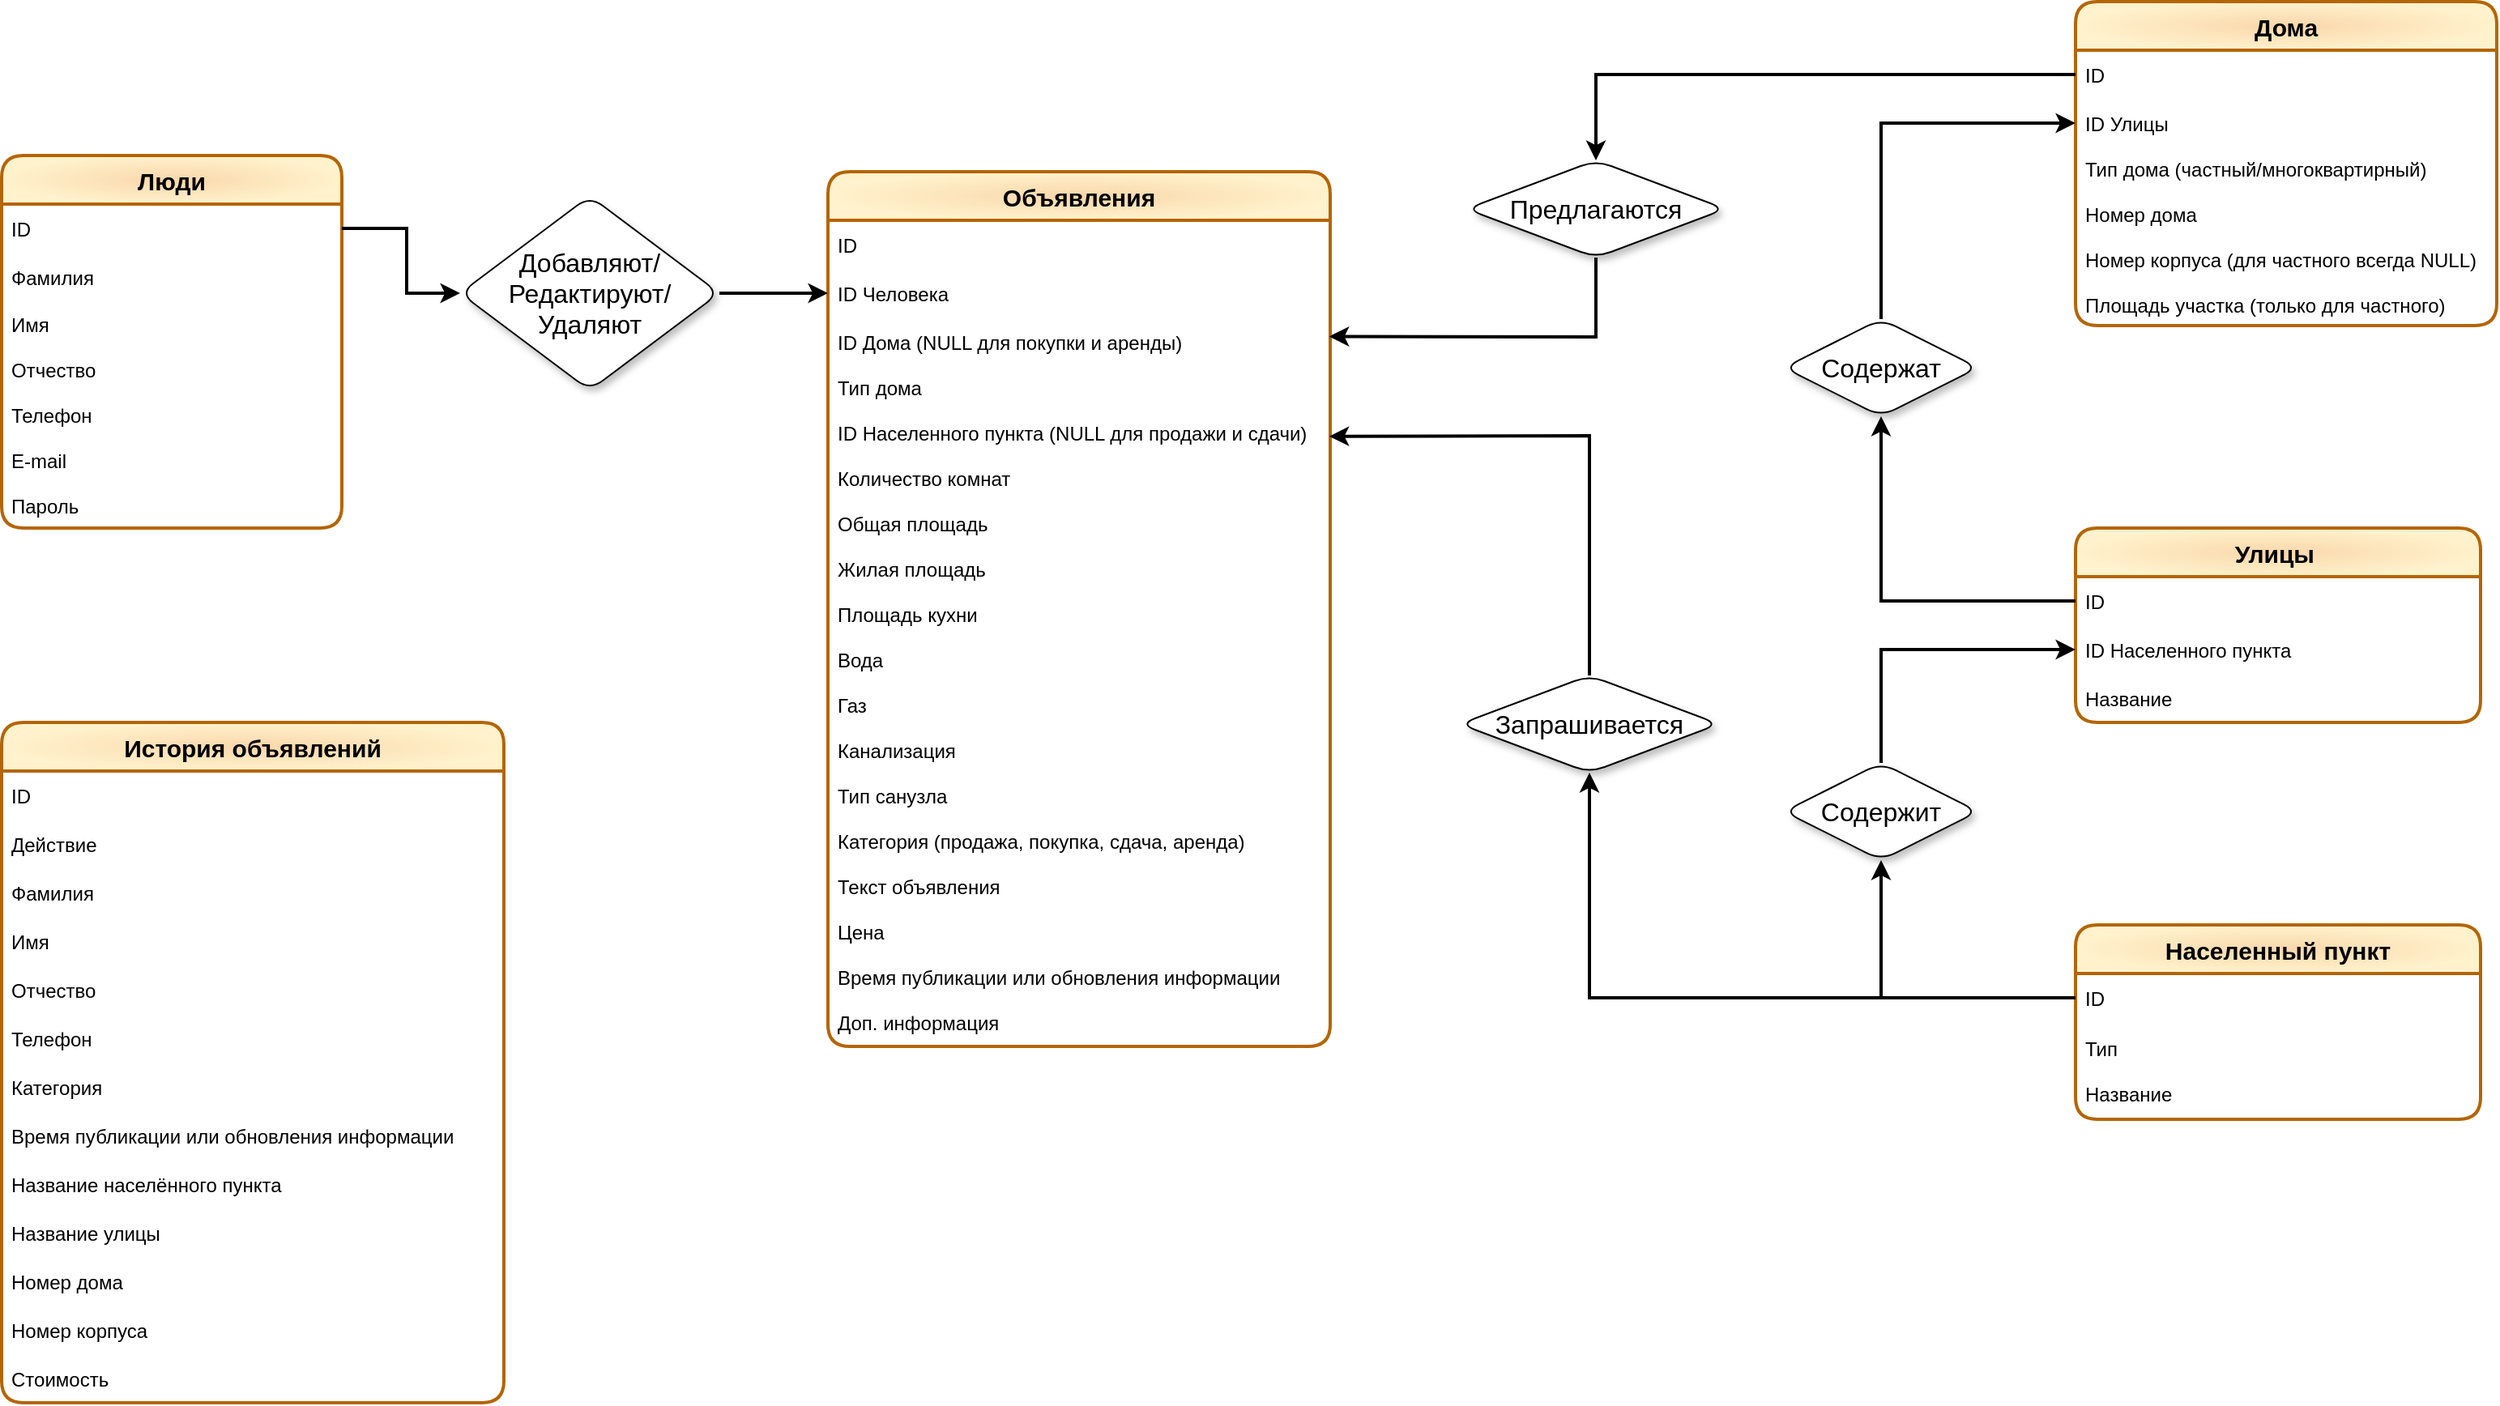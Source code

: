 <mxfile version="15.8.4" type="device"><diagram id="E4Vt9tBXp1-TW4Tuaamr" name="Entity-Relationship diagram"><mxGraphModel dx="1838" dy="1215" grid="0" gridSize="10" guides="1" tooltips="1" connect="1" arrows="1" fold="1" page="0" pageScale="1" pageWidth="413" pageHeight="583" math="0" shadow="0"><root><mxCell id="0"/><mxCell id="1" parent="0"/><mxCell id="mnaWk24Pl-O414aMxW3e-1" value="Дома" style="swimlane;fontStyle=1;childLayout=stackLayout;horizontal=1;startSize=30;horizontalStack=0;resizeParent=1;resizeParentMax=0;resizeLast=0;collapsible=1;marginBottom=0;rounded=1;fillColor=#fad7ac;strokeColor=#b46504;strokeWidth=2;gradientDirection=radial;gradientColor=#FFF2CC;sketch=0;swimlaneFillColor=default;verticalAlign=middle;align=center;labelPosition=center;verticalLabelPosition=middle;labelBorderColor=none;fontSize=15;" parent="1" vertex="1"><mxGeometry x="1360" y="90" width="260" height="200" as="geometry"/></mxCell><mxCell id="mnaWk24Pl-O414aMxW3e-2" value="ID" style="text;strokeColor=none;fillColor=none;align=left;verticalAlign=middle;spacingLeft=4;spacingRight=4;overflow=hidden;points=[[0,0.5],[1,0.5]];portConstraint=eastwest;rotatable=0;" parent="mnaWk24Pl-O414aMxW3e-1" vertex="1"><mxGeometry y="30" width="260" height="30" as="geometry"/></mxCell><mxCell id="mnaWk24Pl-O414aMxW3e-3" value="ID Улицы" style="text;strokeColor=none;fillColor=none;align=left;verticalAlign=middle;spacingLeft=4;spacingRight=4;overflow=hidden;points=[[0,0.5],[1,0.5]];portConstraint=eastwest;rotatable=0;" parent="mnaWk24Pl-O414aMxW3e-1" vertex="1"><mxGeometry y="60" width="260" height="30" as="geometry"/></mxCell><mxCell id="mnaWk24Pl-O414aMxW3e-4" value="Тип дома (частный/многоквартирный)&#10;&#10;Номер дома&#10;&#10;Номер корпуса (для частного всегда NULL)&#10;&#10;Площадь учаcтка (только для частного)" style="text;strokeColor=none;fillColor=none;align=left;verticalAlign=middle;spacingLeft=4;spacingRight=4;overflow=hidden;points=[[0,0.5],[1,0.5]];portConstraint=eastwest;rotatable=0;" parent="mnaWk24Pl-O414aMxW3e-1" vertex="1"><mxGeometry y="90" width="260" height="110" as="geometry"/></mxCell><mxCell id="mnaWk24Pl-O414aMxW3e-5" value="Улицы " style="swimlane;fontStyle=1;childLayout=stackLayout;horizontal=1;startSize=30;horizontalStack=0;resizeParent=1;resizeParentMax=0;resizeLast=0;collapsible=1;marginBottom=0;rounded=1;fillColor=#fad7ac;strokeColor=#b46504;strokeWidth=2;gradientDirection=radial;gradientColor=#FFF2CC;sketch=0;swimlaneFillColor=default;verticalAlign=middle;align=center;labelPosition=center;verticalLabelPosition=middle;labelBorderColor=none;fontSize=15;" parent="1" vertex="1"><mxGeometry x="1360" y="415" width="250" height="120" as="geometry"/></mxCell><mxCell id="mnaWk24Pl-O414aMxW3e-6" value="ID" style="text;strokeColor=none;fillColor=none;align=left;verticalAlign=middle;spacingLeft=4;spacingRight=4;overflow=hidden;points=[[0,0.5],[1,0.5]];portConstraint=eastwest;rotatable=0;" parent="mnaWk24Pl-O414aMxW3e-5" vertex="1"><mxGeometry y="30" width="250" height="30" as="geometry"/></mxCell><mxCell id="mnaWk24Pl-O414aMxW3e-7" value="ID Населенного пункта" style="text;strokeColor=none;fillColor=none;align=left;verticalAlign=middle;spacingLeft=4;spacingRight=4;overflow=hidden;points=[[0,0.5],[1,0.5]];portConstraint=eastwest;rotatable=0;" parent="mnaWk24Pl-O414aMxW3e-5" vertex="1"><mxGeometry y="60" width="250" height="30" as="geometry"/></mxCell><mxCell id="mnaWk24Pl-O414aMxW3e-8" value="Название" style="text;strokeColor=none;fillColor=none;align=left;verticalAlign=middle;spacingLeft=4;spacingRight=4;overflow=hidden;points=[[0,0.5],[1,0.5]];portConstraint=eastwest;rotatable=0;" parent="mnaWk24Pl-O414aMxW3e-5" vertex="1"><mxGeometry y="90" width="250" height="30" as="geometry"/></mxCell><mxCell id="mnaWk24Pl-O414aMxW3e-9" value="Населенный пункт" style="swimlane;fontStyle=1;childLayout=stackLayout;horizontal=1;startSize=30;horizontalStack=0;resizeParent=1;resizeParentMax=0;resizeLast=0;collapsible=1;marginBottom=0;rounded=1;fillColor=#fad7ac;strokeColor=#b46504;strokeWidth=2;gradientDirection=radial;gradientColor=#FFF2CC;sketch=0;swimlaneFillColor=default;verticalAlign=middle;align=center;labelPosition=center;verticalLabelPosition=middle;labelBorderColor=none;fontSize=15;" parent="1" vertex="1"><mxGeometry x="1360" y="660" width="250" height="120" as="geometry"/></mxCell><mxCell id="mnaWk24Pl-O414aMxW3e-10" value="ID" style="text;strokeColor=none;fillColor=none;align=left;verticalAlign=middle;spacingLeft=4;spacingRight=4;overflow=hidden;points=[[0,0.5],[1,0.5]];portConstraint=eastwest;rotatable=0;" parent="mnaWk24Pl-O414aMxW3e-9" vertex="1"><mxGeometry y="30" width="250" height="30" as="geometry"/></mxCell><mxCell id="mnaWk24Pl-O414aMxW3e-12" value="Тип&#10;&#10;Название" style="text;strokeColor=none;fillColor=none;align=left;verticalAlign=middle;spacingLeft=4;spacingRight=4;overflow=hidden;points=[[0,0.5],[1,0.5]];portConstraint=eastwest;rotatable=0;" parent="mnaWk24Pl-O414aMxW3e-9" vertex="1"><mxGeometry y="60" width="250" height="60" as="geometry"/></mxCell><mxCell id="mnaWk24Pl-O414aMxW3e-17" value="Объявления" style="swimlane;fontStyle=1;childLayout=stackLayout;horizontal=1;startSize=30;horizontalStack=0;resizeParent=1;resizeParentMax=0;resizeLast=0;collapsible=1;marginBottom=0;swimlaneFillColor=default;rounded=1;fillColor=#fad7ac;strokeColor=#b46504;strokeWidth=2;gradientDirection=radial;gradientColor=#FFF2CC;sketch=0;verticalAlign=middle;align=center;labelPosition=center;verticalLabelPosition=middle;labelBorderColor=none;fontSize=15;" parent="1" vertex="1"><mxGeometry x="590" y="195" width="310" height="540" as="geometry"/></mxCell><mxCell id="mnaWk24Pl-O414aMxW3e-18" value="ID" style="text;strokeColor=none;fillColor=none;align=left;verticalAlign=middle;spacingLeft=4;spacingRight=4;overflow=hidden;points=[[0,0.5],[1,0.5]];portConstraint=eastwest;rotatable=0;" parent="mnaWk24Pl-O414aMxW3e-17" vertex="1"><mxGeometry y="30" width="310" height="30" as="geometry"/></mxCell><mxCell id="mnaWk24Pl-O414aMxW3e-19" value="ID Человека" style="text;strokeColor=none;fillColor=none;align=left;verticalAlign=middle;spacingLeft=4;spacingRight=4;overflow=hidden;points=[[0,0.5],[1,0.5]];portConstraint=eastwest;rotatable=0;" parent="mnaWk24Pl-O414aMxW3e-17" vertex="1"><mxGeometry y="60" width="310" height="30" as="geometry"/></mxCell><mxCell id="mnaWk24Pl-O414aMxW3e-20" value="ID Дома (NULL для покупки и аренды)&#10;&#10;Тип дома&#10;&#10;ID Населенного пункта (NULL для продажи и сдачи)&#10;&#10;Количество комнат&#10;&#10;Общая площадь&#10;&#10;Жилая площадь&#10;&#10;Площадь кухни&#10;&#10;Вода&#10;&#10;Газ&#10;&#10;Канализация&#10;&#10;Тип санузла&#10;&#10;Категория (продажа, покупка, сдача, аренда)&#10;&#10;Текст объявления&#10;&#10;Цена&#10;&#10;Время публикации или обновления информации&#10;&#10;Доп. информация" style="text;strokeColor=none;fillColor=none;align=left;verticalAlign=middle;spacingLeft=4;spacingRight=4;overflow=hidden;points=[[0,0.5],[1,0.5]];portConstraint=eastwest;rotatable=0;" parent="mnaWk24Pl-O414aMxW3e-17" vertex="1"><mxGeometry y="90" width="310" height="450" as="geometry"/></mxCell><mxCell id="mnaWk24Pl-O414aMxW3e-25" value="Люди" style="swimlane;fontStyle=1;childLayout=stackLayout;horizontal=1;startSize=30;horizontalStack=0;resizeParent=1;resizeParentMax=0;resizeLast=0;collapsible=1;marginBottom=0;rounded=1;shadow=0;sketch=0;glass=0;strokeWidth=2;swimlaneFillColor=default;fillColor=#fad7ac;strokeColor=#b46504;gradientDirection=radial;gradientColor=#FFF2CC;labelPosition=center;verticalLabelPosition=middle;align=center;verticalAlign=middle;labelBorderColor=none;fontSize=15;" parent="1" vertex="1"><mxGeometry x="80" y="185" width="210" height="230" as="geometry"/></mxCell><mxCell id="mnaWk24Pl-O414aMxW3e-26" value="ID" style="text;strokeColor=none;fillColor=none;align=left;verticalAlign=middle;spacingLeft=4;spacingRight=4;overflow=hidden;points=[[0,0.5],[1,0.5]];portConstraint=eastwest;rotatable=0;" parent="mnaWk24Pl-O414aMxW3e-25" vertex="1"><mxGeometry y="30" width="210" height="30" as="geometry"/></mxCell><mxCell id="mnaWk24Pl-O414aMxW3e-27" value="Фамилия " style="text;strokeColor=none;fillColor=none;align=left;verticalAlign=middle;spacingLeft=4;spacingRight=4;overflow=hidden;points=[[0,0.5],[1,0.5]];portConstraint=eastwest;rotatable=0;" parent="mnaWk24Pl-O414aMxW3e-25" vertex="1"><mxGeometry y="60" width="210" height="30" as="geometry"/></mxCell><mxCell id="mnaWk24Pl-O414aMxW3e-28" value="Имя&#10;&#10;Отчество&#10;&#10;Телефон&#10;&#10;E-mail&#10;&#10;Пароль" style="text;strokeColor=none;fillColor=none;align=left;verticalAlign=middle;spacingLeft=4;spacingRight=4;overflow=hidden;points=[[0,0.5],[1,0.5]];portConstraint=eastwest;rotatable=0;" parent="mnaWk24Pl-O414aMxW3e-25" vertex="1"><mxGeometry y="90" width="210" height="140" as="geometry"/></mxCell><mxCell id="g-qvJqDZD6iqOUBIFiwp-1" style="edgeStyle=orthogonalEdgeStyle;rounded=0;orthogonalLoop=1;jettySize=auto;html=1;exitX=1;exitY=0.5;exitDx=0;exitDy=0;" parent="mnaWk24Pl-O414aMxW3e-25" source="mnaWk24Pl-O414aMxW3e-28" target="mnaWk24Pl-O414aMxW3e-28" edge="1"><mxGeometry relative="1" as="geometry"/></mxCell><mxCell id="g-qvJqDZD6iqOUBIFiwp-9" value="&lt;font style=&quot;font-size: 16px&quot;&gt;Добавляют/&lt;br&gt;Редактируют/&lt;br&gt;Удаляют&lt;br&gt;&lt;/font&gt;" style="rhombus;whiteSpace=wrap;html=1;rounded=1;shadow=1;" parent="1" vertex="1"><mxGeometry x="363" y="210" width="160" height="120" as="geometry"/></mxCell><mxCell id="g-qvJqDZD6iqOUBIFiwp-12" value="" style="endArrow=classic;html=1;rounded=0;fontSize=16;exitX=1;exitY=0.5;exitDx=0;exitDy=0;entryX=0;entryY=0.5;entryDx=0;entryDy=0;strokeWidth=2;" parent="1" source="mnaWk24Pl-O414aMxW3e-26" target="g-qvJqDZD6iqOUBIFiwp-9" edge="1"><mxGeometry width="50" height="50" relative="1" as="geometry"><mxPoint x="730" y="300" as="sourcePoint"/><mxPoint x="780" y="250" as="targetPoint"/><Array as="points"><mxPoint x="330" y="230"/><mxPoint x="330" y="270"/></Array></mxGeometry></mxCell><mxCell id="g-qvJqDZD6iqOUBIFiwp-13" value="" style="endArrow=classic;html=1;rounded=0;fontSize=16;exitX=1;exitY=0.5;exitDx=0;exitDy=0;entryX=0;entryY=0.5;entryDx=0;entryDy=0;strokeWidth=2;" parent="1" source="g-qvJqDZD6iqOUBIFiwp-9" target="mnaWk24Pl-O414aMxW3e-19" edge="1"><mxGeometry width="50" height="50" relative="1" as="geometry"><mxPoint x="730" y="300" as="sourcePoint"/><mxPoint x="780" y="250" as="targetPoint"/></mxGeometry></mxCell><mxCell id="g-qvJqDZD6iqOUBIFiwp-14" value="Содержит" style="rhombus;whiteSpace=wrap;html=1;fontSize=16;strokeColor=default;rounded=1;sketch=0;shadow=1;" parent="1" vertex="1"><mxGeometry x="1180" y="560" width="120" height="60" as="geometry"/></mxCell><mxCell id="g-qvJqDZD6iqOUBIFiwp-17" value="Содержат" style="rhombus;whiteSpace=wrap;html=1;fontSize=16;strokeColor=default;rounded=1;sketch=0;shadow=1;" parent="1" vertex="1"><mxGeometry x="1180" y="286" width="120" height="60" as="geometry"/></mxCell><mxCell id="g-qvJqDZD6iqOUBIFiwp-18" value="" style="endArrow=classic;html=1;rounded=0;fontSize=16;exitX=0;exitY=0.5;exitDx=0;exitDy=0;entryX=0.5;entryY=1;entryDx=0;entryDy=0;strokeWidth=2;" parent="1" source="mnaWk24Pl-O414aMxW3e-10" target="g-qvJqDZD6iqOUBIFiwp-14" edge="1"><mxGeometry width="50" height="50" relative="1" as="geometry"><mxPoint x="1140" y="450" as="sourcePoint"/><mxPoint x="1190" y="400" as="targetPoint"/><Array as="points"><mxPoint x="1240" y="705"/></Array></mxGeometry></mxCell><mxCell id="g-qvJqDZD6iqOUBIFiwp-19" value="" style="endArrow=classic;html=1;rounded=0;fontSize=16;exitX=0.5;exitY=0;exitDx=0;exitDy=0;entryX=0;entryY=0.5;entryDx=0;entryDy=0;strokeWidth=2;" parent="1" source="g-qvJqDZD6iqOUBIFiwp-14" target="mnaWk24Pl-O414aMxW3e-7" edge="1"><mxGeometry width="50" height="50" relative="1" as="geometry"><mxPoint x="1140" y="450" as="sourcePoint"/><mxPoint x="1190" y="400" as="targetPoint"/><Array as="points"><mxPoint x="1240" y="490"/></Array></mxGeometry></mxCell><mxCell id="g-qvJqDZD6iqOUBIFiwp-21" value="" style="endArrow=classic;html=1;rounded=0;fontSize=16;exitX=0;exitY=0.5;exitDx=0;exitDy=0;entryX=0.5;entryY=1;entryDx=0;entryDy=0;strokeWidth=2;" parent="1" source="mnaWk24Pl-O414aMxW3e-6" target="g-qvJqDZD6iqOUBIFiwp-17" edge="1"><mxGeometry width="50" height="50" relative="1" as="geometry"><mxPoint x="1140" y="450" as="sourcePoint"/><mxPoint x="1190" y="400" as="targetPoint"/><Array as="points"><mxPoint x="1240" y="460"/></Array></mxGeometry></mxCell><mxCell id="g-qvJqDZD6iqOUBIFiwp-22" value="" style="endArrow=classic;html=1;rounded=0;fontSize=16;entryX=0;entryY=0.5;entryDx=0;entryDy=0;exitX=0.5;exitY=0;exitDx=0;exitDy=0;strokeWidth=2;" parent="1" source="g-qvJqDZD6iqOUBIFiwp-17" target="mnaWk24Pl-O414aMxW3e-3" edge="1"><mxGeometry width="50" height="50" relative="1" as="geometry"><mxPoint x="1140" y="450" as="sourcePoint"/><mxPoint x="1190" y="400" as="targetPoint"/><Array as="points"><mxPoint x="1240" y="165"/></Array></mxGeometry></mxCell><mxCell id="g-qvJqDZD6iqOUBIFiwp-23" value="" style="endArrow=classic;html=1;rounded=0;fontSize=16;exitX=0;exitY=0.5;exitDx=0;exitDy=0;entryX=0.5;entryY=1;entryDx=0;entryDy=0;strokeWidth=2;" parent="1" source="mnaWk24Pl-O414aMxW3e-10" target="g-qvJqDZD6iqOUBIFiwp-25" edge="1"><mxGeometry width="50" height="50" relative="1" as="geometry"><mxPoint x="1140" y="450" as="sourcePoint"/><mxPoint x="1030" y="710" as="targetPoint"/><Array as="points"><mxPoint x="1060" y="705"/></Array></mxGeometry></mxCell><mxCell id="g-qvJqDZD6iqOUBIFiwp-25" value="Запрашивается" style="rhombus;whiteSpace=wrap;html=1;fontSize=16;strokeColor=default;rounded=1;sketch=0;shadow=1;" parent="1" vertex="1"><mxGeometry x="980" y="506" width="160" height="60" as="geometry"/></mxCell><mxCell id="g-qvJqDZD6iqOUBIFiwp-26" value="" style="endArrow=classic;html=1;rounded=0;fontSize=16;exitX=0.5;exitY=0;exitDx=0;exitDy=0;entryX=0.998;entryY=0.163;entryDx=0;entryDy=0;entryPerimeter=0;strokeWidth=2;" parent="1" source="g-qvJqDZD6iqOUBIFiwp-25" target="mnaWk24Pl-O414aMxW3e-20" edge="1"><mxGeometry width="50" height="50" relative="1" as="geometry"><mxPoint x="1270" y="450" as="sourcePoint"/><mxPoint x="1320" y="400" as="targetPoint"/><Array as="points"><mxPoint x="1060" y="358"/></Array></mxGeometry></mxCell><mxCell id="g-qvJqDZD6iqOUBIFiwp-29" value="Предлагаются" style="rhombus;whiteSpace=wrap;html=1;fontSize=16;strokeColor=default;rounded=1;sketch=0;shadow=1;" parent="1" vertex="1"><mxGeometry x="984" y="188" width="160" height="60" as="geometry"/></mxCell><mxCell id="g-qvJqDZD6iqOUBIFiwp-30" value="" style="endArrow=classic;html=1;rounded=0;fontSize=16;entryX=0.5;entryY=0;entryDx=0;entryDy=0;exitX=0;exitY=0.5;exitDx=0;exitDy=0;strokeWidth=2;" parent="1" source="mnaWk24Pl-O414aMxW3e-2" target="g-qvJqDZD6iqOUBIFiwp-29" edge="1"><mxGeometry width="50" height="50" relative="1" as="geometry"><mxPoint x="1270" y="450" as="sourcePoint"/><mxPoint x="1320" y="400" as="targetPoint"/><Array as="points"><mxPoint x="1064" y="135"/></Array></mxGeometry></mxCell><mxCell id="g-qvJqDZD6iqOUBIFiwp-31" value="" style="endArrow=classic;html=1;rounded=0;fontSize=16;entryX=0.998;entryY=0.026;entryDx=0;entryDy=0;entryPerimeter=0;exitX=0.5;exitY=1;exitDx=0;exitDy=0;strokeWidth=2;" parent="1" source="g-qvJqDZD6iqOUBIFiwp-29" target="mnaWk24Pl-O414aMxW3e-20" edge="1"><mxGeometry width="50" height="50" relative="1" as="geometry"><mxPoint x="1270" y="450" as="sourcePoint"/><mxPoint x="1320" y="400" as="targetPoint"/><Array as="points"><mxPoint x="1064" y="297"/></Array></mxGeometry></mxCell><mxCell id="TVVsbuNebihzu7wYiL41-1" value="История объявлений" style="swimlane;fontStyle=1;childLayout=stackLayout;horizontal=1;startSize=30;horizontalStack=0;resizeParent=1;resizeParentMax=0;resizeLast=0;collapsible=1;marginBottom=0;swimlaneFillColor=default;rounded=1;fillColor=#fad7ac;strokeColor=#b46504;strokeWidth=2;gradientDirection=radial;gradientColor=#FFF2CC;sketch=0;verticalAlign=middle;align=center;labelPosition=center;verticalLabelPosition=middle;labelBorderColor=none;fontSize=15;" parent="1" vertex="1"><mxGeometry x="80" y="535" width="310" height="420" as="geometry"/></mxCell><mxCell id="TVVsbuNebihzu7wYiL41-2" value="ID" style="text;strokeColor=none;fillColor=none;align=left;verticalAlign=middle;spacingLeft=4;spacingRight=4;overflow=hidden;points=[[0,0.5],[1,0.5]];portConstraint=eastwest;rotatable=0;" parent="TVVsbuNebihzu7wYiL41-1" vertex="1"><mxGeometry y="30" width="310" height="30" as="geometry"/></mxCell><mxCell id="TVVsbuNebihzu7wYiL41-5" value="Действие" style="text;strokeColor=none;fillColor=none;align=left;verticalAlign=middle;spacingLeft=4;spacingRight=4;overflow=hidden;points=[[0,0.5],[1,0.5]];portConstraint=eastwest;rotatable=0;" parent="TVVsbuNebihzu7wYiL41-1" vertex="1"><mxGeometry y="60" width="310" height="30" as="geometry"/></mxCell><mxCell id="TVVsbuNebihzu7wYiL41-6" value="Фамилия" style="text;strokeColor=none;fillColor=none;align=left;verticalAlign=middle;spacingLeft=4;spacingRight=4;overflow=hidden;points=[[0,0.5],[1,0.5]];portConstraint=eastwest;rotatable=0;" parent="TVVsbuNebihzu7wYiL41-1" vertex="1"><mxGeometry y="90" width="310" height="30" as="geometry"/></mxCell><mxCell id="TVVsbuNebihzu7wYiL41-7" value="Имя" style="text;strokeColor=none;fillColor=none;align=left;verticalAlign=middle;spacingLeft=4;spacingRight=4;overflow=hidden;points=[[0,0.5],[1,0.5]];portConstraint=eastwest;rotatable=0;" parent="TVVsbuNebihzu7wYiL41-1" vertex="1"><mxGeometry y="120" width="310" height="30" as="geometry"/></mxCell><mxCell id="TVVsbuNebihzu7wYiL41-8" value="Отчество" style="text;strokeColor=none;fillColor=none;align=left;verticalAlign=middle;spacingLeft=4;spacingRight=4;overflow=hidden;points=[[0,0.5],[1,0.5]];portConstraint=eastwest;rotatable=0;" parent="TVVsbuNebihzu7wYiL41-1" vertex="1"><mxGeometry y="150" width="310" height="30" as="geometry"/></mxCell><mxCell id="TVVsbuNebihzu7wYiL41-9" value="Телефон" style="text;strokeColor=none;fillColor=none;align=left;verticalAlign=middle;spacingLeft=4;spacingRight=4;overflow=hidden;points=[[0,0.5],[1,0.5]];portConstraint=eastwest;rotatable=0;" parent="TVVsbuNebihzu7wYiL41-1" vertex="1"><mxGeometry y="180" width="310" height="30" as="geometry"/></mxCell><mxCell id="TVVsbuNebihzu7wYiL41-3" value="Категория" style="text;strokeColor=none;fillColor=none;align=left;verticalAlign=middle;spacingLeft=4;spacingRight=4;overflow=hidden;points=[[0,0.5],[1,0.5]];portConstraint=eastwest;rotatable=0;" parent="TVVsbuNebihzu7wYiL41-1" vertex="1"><mxGeometry y="210" width="310" height="30" as="geometry"/></mxCell><mxCell id="TVVsbuNebihzu7wYiL41-10" value="Время публикации или обновления информации" style="text;strokeColor=none;fillColor=none;align=left;verticalAlign=middle;spacingLeft=4;spacingRight=4;overflow=hidden;points=[[0,0.5],[1,0.5]];portConstraint=eastwest;rotatable=0;" parent="TVVsbuNebihzu7wYiL41-1" vertex="1"><mxGeometry y="240" width="310" height="30" as="geometry"/></mxCell><mxCell id="TVVsbuNebihzu7wYiL41-11" value="Название населённого пункта" style="text;strokeColor=none;fillColor=none;align=left;verticalAlign=middle;spacingLeft=4;spacingRight=4;overflow=hidden;points=[[0,0.5],[1,0.5]];portConstraint=eastwest;rotatable=0;" parent="TVVsbuNebihzu7wYiL41-1" vertex="1"><mxGeometry y="270" width="310" height="30" as="geometry"/></mxCell><mxCell id="TVVsbuNebihzu7wYiL41-12" value="Название улицы" style="text;strokeColor=none;fillColor=none;align=left;verticalAlign=middle;spacingLeft=4;spacingRight=4;overflow=hidden;points=[[0,0.5],[1,0.5]];portConstraint=eastwest;rotatable=0;" parent="TVVsbuNebihzu7wYiL41-1" vertex="1"><mxGeometry y="300" width="310" height="30" as="geometry"/></mxCell><mxCell id="TVVsbuNebihzu7wYiL41-15" value="Номер дома" style="text;strokeColor=none;fillColor=none;align=left;verticalAlign=middle;spacingLeft=4;spacingRight=4;overflow=hidden;points=[[0,0.5],[1,0.5]];portConstraint=eastwest;rotatable=0;" parent="TVVsbuNebihzu7wYiL41-1" vertex="1"><mxGeometry y="330" width="310" height="30" as="geometry"/></mxCell><mxCell id="TVVsbuNebihzu7wYiL41-16" value="Номер корпуса" style="text;strokeColor=none;fillColor=none;align=left;verticalAlign=middle;spacingLeft=4;spacingRight=4;overflow=hidden;points=[[0,0.5],[1,0.5]];portConstraint=eastwest;rotatable=0;" parent="TVVsbuNebihzu7wYiL41-1" vertex="1"><mxGeometry y="360" width="310" height="30" as="geometry"/></mxCell><mxCell id="TVVsbuNebihzu7wYiL41-17" value="Стоимость" style="text;strokeColor=none;fillColor=none;align=left;verticalAlign=middle;spacingLeft=4;spacingRight=4;overflow=hidden;points=[[0,0.5],[1,0.5]];portConstraint=eastwest;rotatable=0;" parent="TVVsbuNebihzu7wYiL41-1" vertex="1"><mxGeometry y="390" width="310" height="30" as="geometry"/></mxCell></root></mxGraphModel></diagram></mxfile>